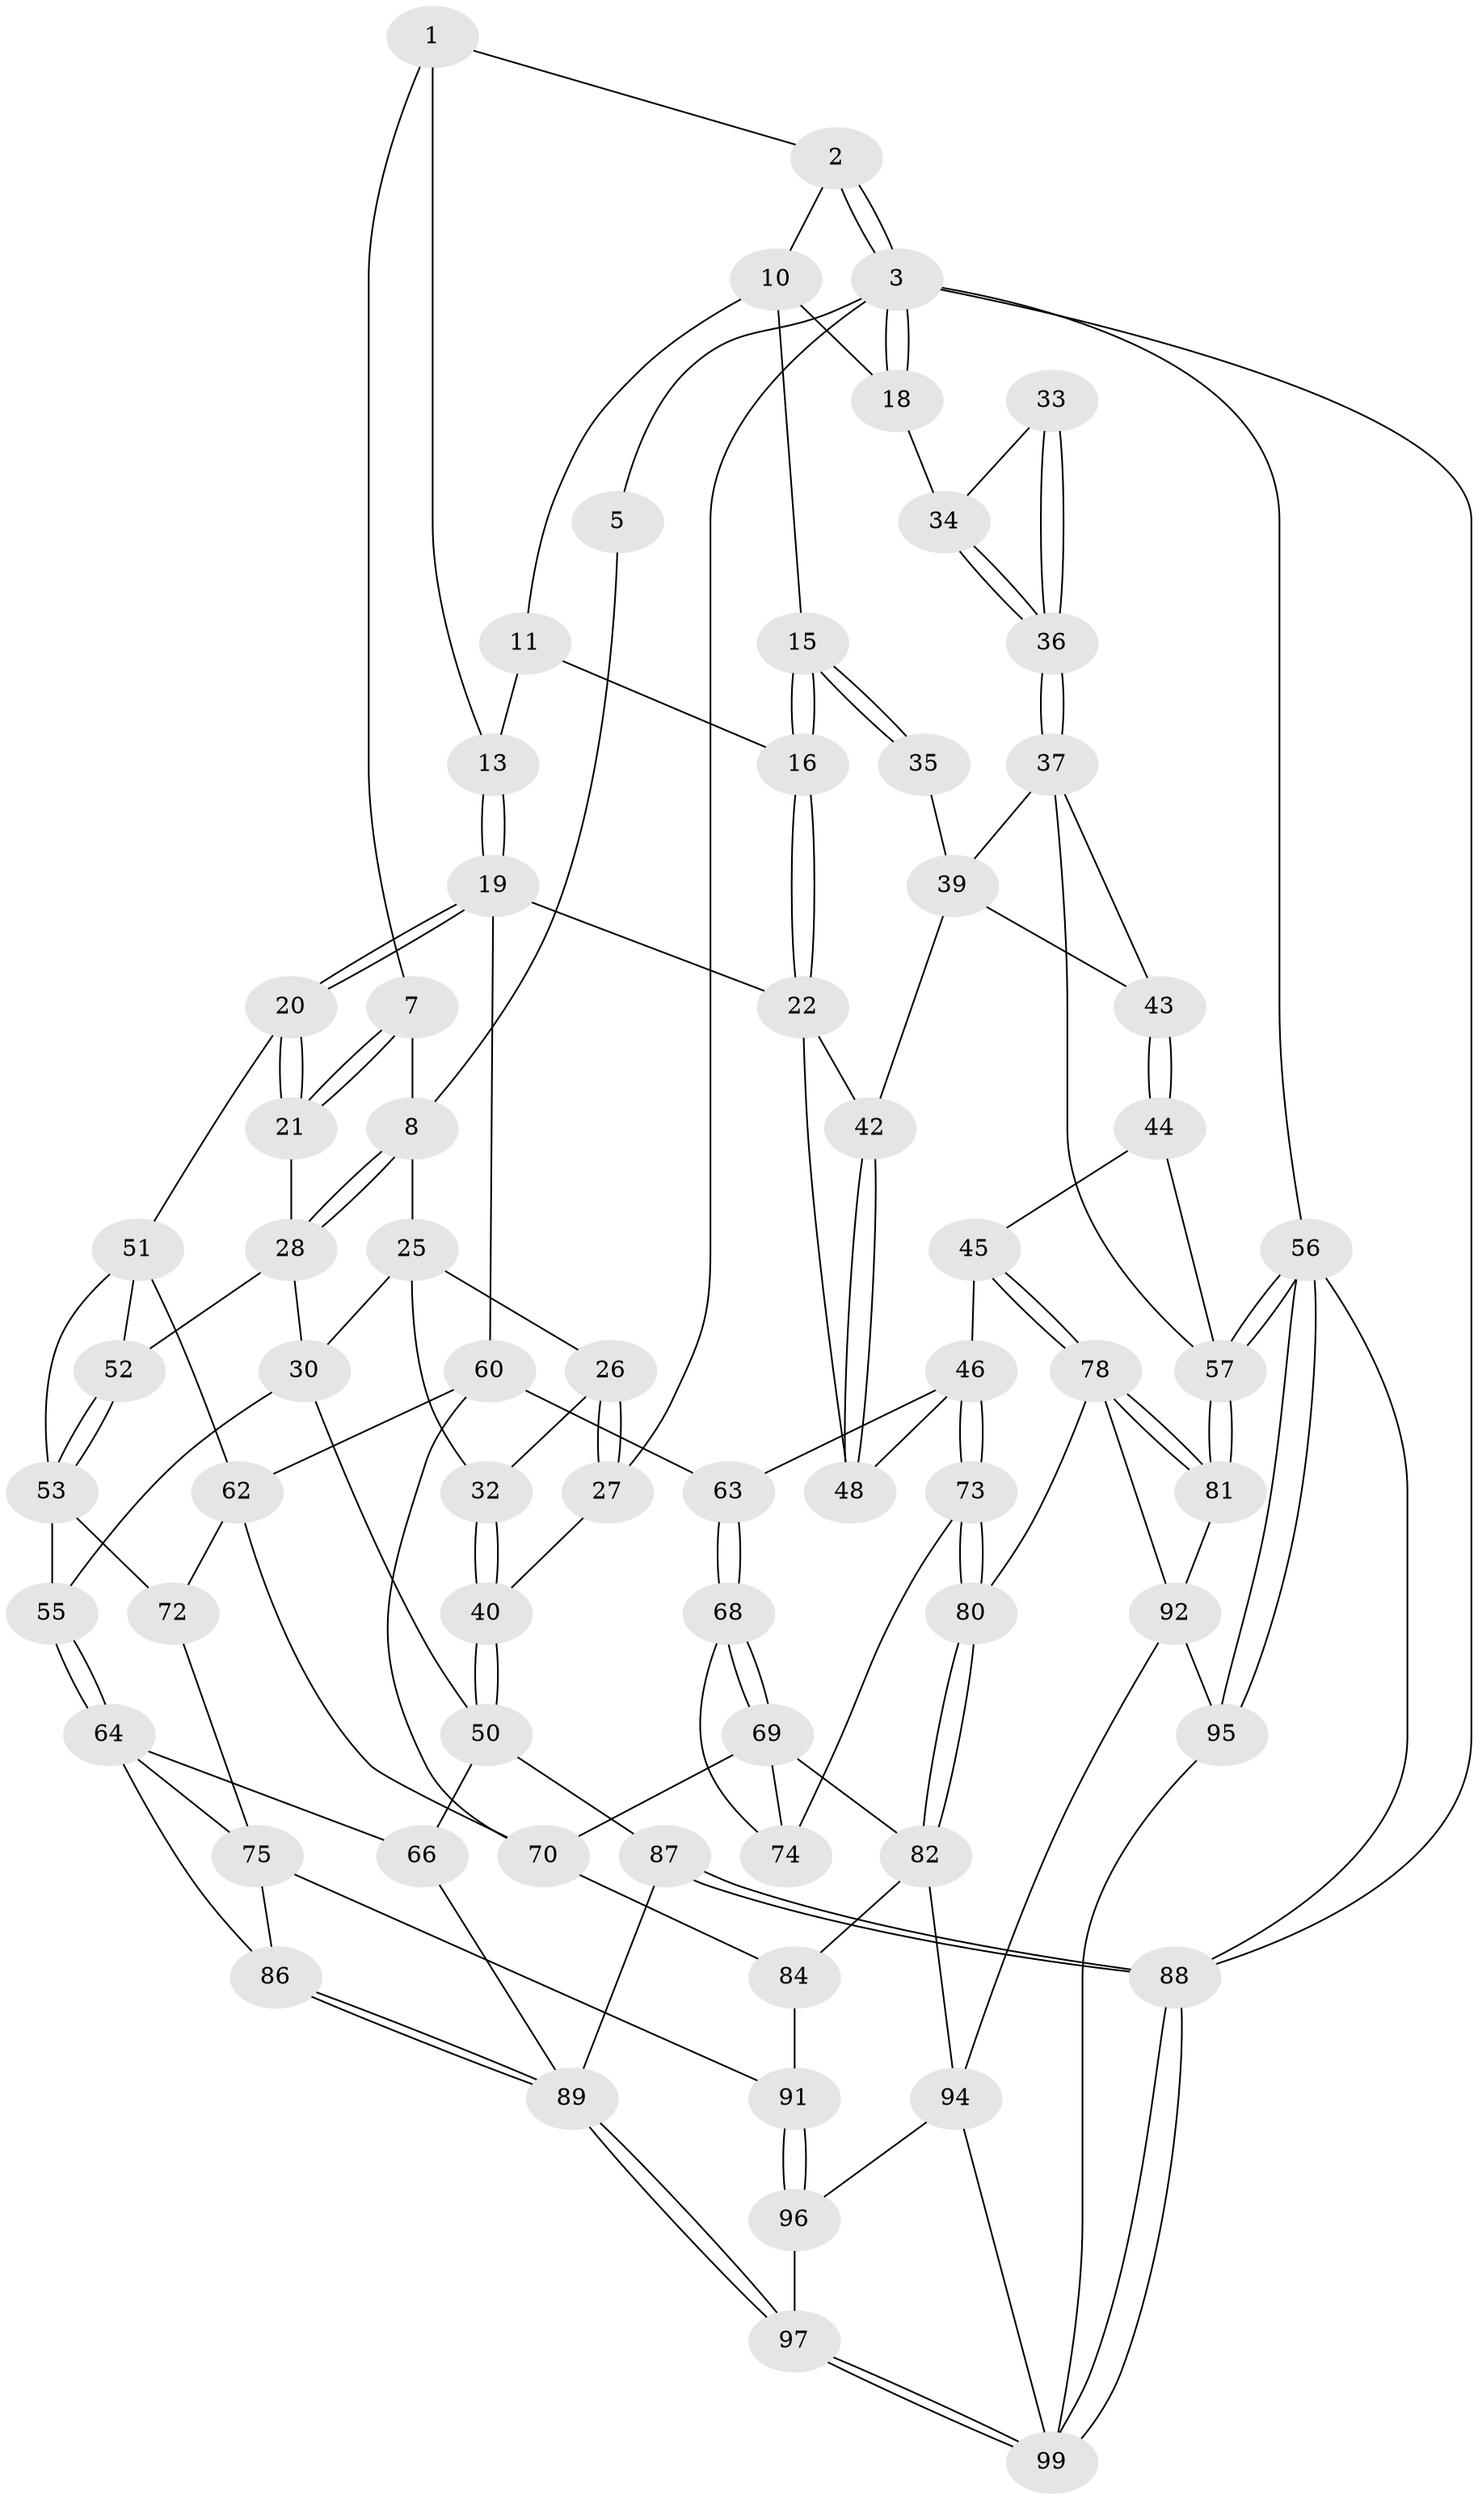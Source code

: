 // original degree distribution, {3: 0.04, 4: 0.23, 6: 0.25, 5: 0.48}
// Generated by graph-tools (version 1.1) at 2025/12/02/27/25 16:12:00]
// undirected, 70 vertices, 155 edges
graph export_dot {
graph [start="1"]
  node [color=gray90,style=filled];
  1 [pos="+0.4903318821268502+0",super="+6"];
  2 [pos="+0.761188590139854+0"];
  3 [pos="+1+0",super="+4"];
  5 [pos="+0.22849012159320925+0"];
  7 [pos="+0.39040116603144714+0.15152109867844182"];
  8 [pos="+0.3030171595818276+0.12861283521446507",super="+9"];
  10 [pos="+0.7442662476253722+0",super="+14"];
  11 [pos="+0.7244991804225873+0",super="+12"];
  13 [pos="+0.5219087869465511+0.1259236422714581"];
  15 [pos="+0.7285154026870057+0.231322277061082"];
  16 [pos="+0.7241644861803606+0.2334260688720456",super="+17"];
  18 [pos="+1+0"];
  19 [pos="+0.549884367515904+0.3648487389205387",super="+24"];
  20 [pos="+0.47850302771785336+0.35946444720935117"];
  21 [pos="+0.44776995516389684+0.32321610857642846"];
  22 [pos="+0.6977084634146903+0.28074067894349664",super="+23"];
  25 [pos="+0.233535924305752+0.12826094611802039",super="+31"];
  26 [pos="+0.05878770325928267+0.18503058907586267"];
  27 [pos="+0+0.2162140907782906"];
  28 [pos="+0.3182539058406668+0.3257079678156345",super="+29"];
  30 [pos="+0.22758736497426799+0.3555079933815928",super="+49"];
  32 [pos="+0.1654981502372557+0.33086879210993286"];
  33 [pos="+0.7872884704597632+0.22554460730471107"];
  34 [pos="+1+0"];
  35 [pos="+0.7638777606531416+0.23734417565751367"];
  36 [pos="+1+0.19734799312041978"];
  37 [pos="+1+0.2520435144813594",super="+38"];
  39 [pos="+0.8649028328550995+0.3054692396290366",super="+41"];
  40 [pos="+0+0.4574522243243619"];
  42 [pos="+0.7997741858679582+0.38366303737494445"];
  43 [pos="+0.8768271165133733+0.4197653550585797"];
  44 [pos="+0.8861952397250276+0.5184178846865566"];
  45 [pos="+0.8860864907636966+0.5184613815337759"];
  46 [pos="+0.8497298654264605+0.5195788143021668",super="+47"];
  48 [pos="+0.8075772609984821+0.4798627618999468"];
  50 [pos="+0+0.4704943144241343",super="+67"];
  51 [pos="+0.47239734919772414+0.3659889097690612",super="+59"];
  52 [pos="+0.2922438605854708+0.3901321205778477"];
  53 [pos="+0.3223003444920631+0.4932809822913232",super="+54"];
  55 [pos="+0.2207426492026324+0.4851282286452253"];
  56 [pos="+1+1"];
  57 [pos="+1+0.8658207953021451",super="+58"];
  60 [pos="+0.6046678888323959+0.42016784095517695",super="+61"];
  62 [pos="+0.4681759112217006+0.5355516378392856",super="+71"];
  63 [pos="+0.6362135513752962+0.45299404518263947"];
  64 [pos="+0.13686440344168715+0.6004481288461446",super="+65"];
  66 [pos="+0.06942090962790462+0.5909433570189067"];
  68 [pos="+0.6550106756249564+0.5336902765771487"];
  69 [pos="+0.5476952409045421+0.62860533286709",super="+77"];
  70 [pos="+0.5330856911704128+0.6118403510617889",super="+76"];
  72 [pos="+0.3254169750720608+0.6187837667035895"];
  73 [pos="+0.7611370995228435+0.599772117499445"];
  74 [pos="+0.6882869011640118+0.5851835238804549"];
  75 [pos="+0.20330530215965414+0.6269504342832085",super="+85"];
  78 [pos="+0.8807174121711675+0.5970027265224477",super="+79"];
  80 [pos="+0.7598705263908965+0.6725725940915209"];
  81 [pos="+0.9020284434262587+0.7468039523941153"];
  82 [pos="+0.589400997978312+0.7491404309610441",super="+83"];
  84 [pos="+0.35888086614497416+0.7000112059347973"];
  86 [pos="+0.15901270215743507+0.8078171612801437"];
  87 [pos="+0+1"];
  88 [pos="+0+1"];
  89 [pos="+0.1338818987487838+0.8348293177869001",super="+90"];
  91 [pos="+0.3299195984936847+0.7803859726470768"];
  92 [pos="+0.8243405564375447+0.7549677323801682",super="+93"];
  94 [pos="+0.6028869365974798+0.86760508762963",super="+98"];
  95 [pos="+1+1"];
  96 [pos="+0.3804900655385338+0.9222296064798097"];
  97 [pos="+0.262178218621114+0.9203934284541627"];
  99 [pos="+0+1",super="+100"];
  1 -- 2;
  1 -- 13;
  1 -- 7;
  2 -- 3;
  2 -- 3;
  2 -- 10;
  3 -- 18;
  3 -- 18;
  3 -- 56;
  3 -- 88;
  3 -- 27;
  3 -- 5;
  5 -- 8;
  7 -- 8;
  7 -- 21;
  7 -- 21;
  8 -- 28;
  8 -- 28;
  8 -- 25;
  10 -- 11;
  10 -- 18;
  10 -- 15;
  11 -- 16 [weight=2];
  11 -- 13;
  13 -- 19;
  13 -- 19;
  15 -- 16;
  15 -- 16;
  15 -- 35;
  15 -- 35;
  16 -- 22;
  16 -- 22;
  18 -- 34;
  19 -- 20;
  19 -- 20;
  19 -- 60;
  19 -- 22;
  20 -- 21;
  20 -- 21;
  20 -- 51;
  21 -- 28;
  22 -- 42;
  22 -- 48;
  25 -- 26;
  25 -- 32;
  25 -- 30;
  26 -- 27;
  26 -- 27;
  26 -- 32;
  27 -- 40;
  28 -- 52;
  28 -- 30;
  30 -- 50;
  30 -- 55;
  32 -- 40;
  32 -- 40;
  33 -- 34;
  33 -- 36;
  33 -- 36;
  34 -- 36;
  34 -- 36;
  35 -- 39;
  36 -- 37;
  36 -- 37;
  37 -- 57;
  37 -- 43;
  37 -- 39;
  39 -- 42;
  39 -- 43;
  40 -- 50;
  40 -- 50;
  42 -- 48;
  42 -- 48;
  43 -- 44;
  43 -- 44;
  44 -- 45;
  44 -- 57;
  45 -- 46;
  45 -- 78;
  45 -- 78;
  46 -- 73;
  46 -- 73;
  46 -- 48;
  46 -- 63;
  50 -- 66;
  50 -- 87;
  51 -- 52;
  51 -- 53;
  51 -- 62;
  52 -- 53;
  52 -- 53;
  53 -- 72;
  53 -- 55;
  55 -- 64;
  55 -- 64;
  56 -- 57;
  56 -- 57;
  56 -- 95;
  56 -- 95;
  56 -- 88;
  57 -- 81;
  57 -- 81;
  60 -- 63;
  60 -- 62;
  60 -- 70;
  62 -- 72;
  62 -- 70;
  63 -- 68;
  63 -- 68;
  64 -- 75;
  64 -- 66;
  64 -- 86;
  66 -- 89;
  68 -- 69;
  68 -- 69;
  68 -- 74;
  69 -- 70;
  69 -- 74;
  69 -- 82;
  70 -- 84;
  72 -- 75;
  73 -- 74;
  73 -- 80;
  73 -- 80;
  75 -- 91;
  75 -- 86;
  78 -- 81;
  78 -- 81;
  78 -- 80;
  78 -- 92;
  80 -- 82;
  80 -- 82;
  81 -- 92;
  82 -- 84;
  82 -- 94;
  84 -- 91;
  86 -- 89;
  86 -- 89;
  87 -- 88;
  87 -- 88;
  87 -- 89;
  88 -- 99;
  88 -- 99;
  89 -- 97;
  89 -- 97;
  91 -- 96;
  91 -- 96;
  92 -- 94;
  92 -- 95;
  94 -- 96;
  94 -- 99;
  95 -- 99;
  96 -- 97;
  97 -- 99;
  97 -- 99;
}
